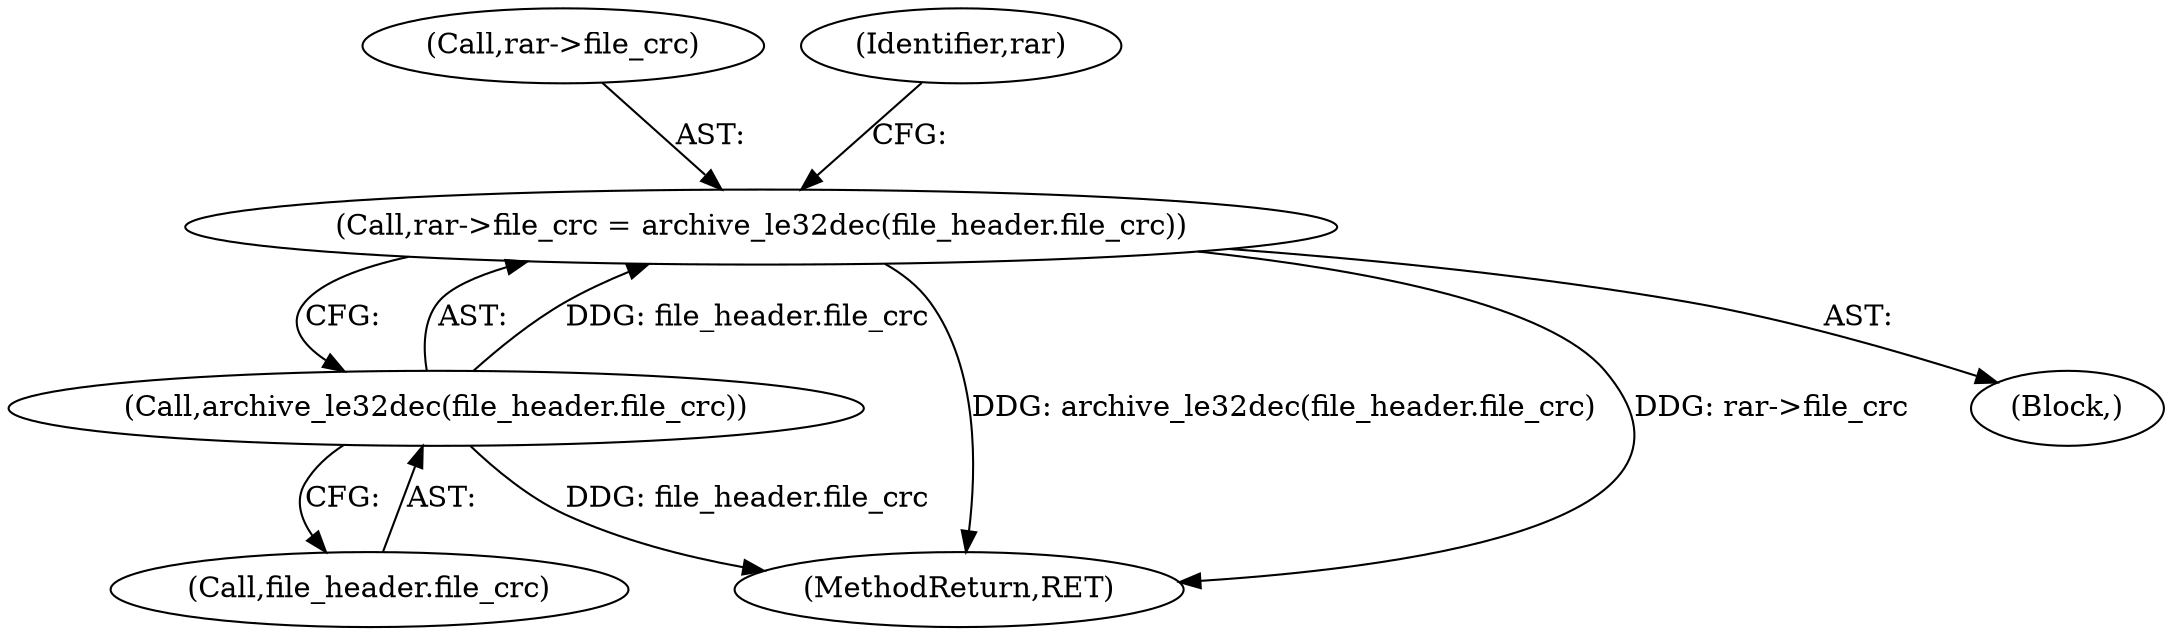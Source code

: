 digraph "0_libarchive_5562545b5562f6d12a4ef991fae158bf4ccf92b6@pointer" {
"1000448" [label="(Call,rar->file_crc = archive_le32dec(file_header.file_crc))"];
"1000452" [label="(Call,archive_le32dec(file_header.file_crc))"];
"1001741" [label="(MethodReturn,RET)"];
"1000452" [label="(Call,archive_le32dec(file_header.file_crc))"];
"1000448" [label="(Call,rar->file_crc = archive_le32dec(file_header.file_crc))"];
"1000121" [label="(Block,)"];
"1000449" [label="(Call,rar->file_crc)"];
"1000453" [label="(Call,file_header.file_crc)"];
"1000459" [label="(Identifier,rar)"];
"1000448" -> "1000121"  [label="AST: "];
"1000448" -> "1000452"  [label="CFG: "];
"1000449" -> "1000448"  [label="AST: "];
"1000452" -> "1000448"  [label="AST: "];
"1000459" -> "1000448"  [label="CFG: "];
"1000448" -> "1001741"  [label="DDG: archive_le32dec(file_header.file_crc)"];
"1000448" -> "1001741"  [label="DDG: rar->file_crc"];
"1000452" -> "1000448"  [label="DDG: file_header.file_crc"];
"1000452" -> "1000453"  [label="CFG: "];
"1000453" -> "1000452"  [label="AST: "];
"1000452" -> "1001741"  [label="DDG: file_header.file_crc"];
}
